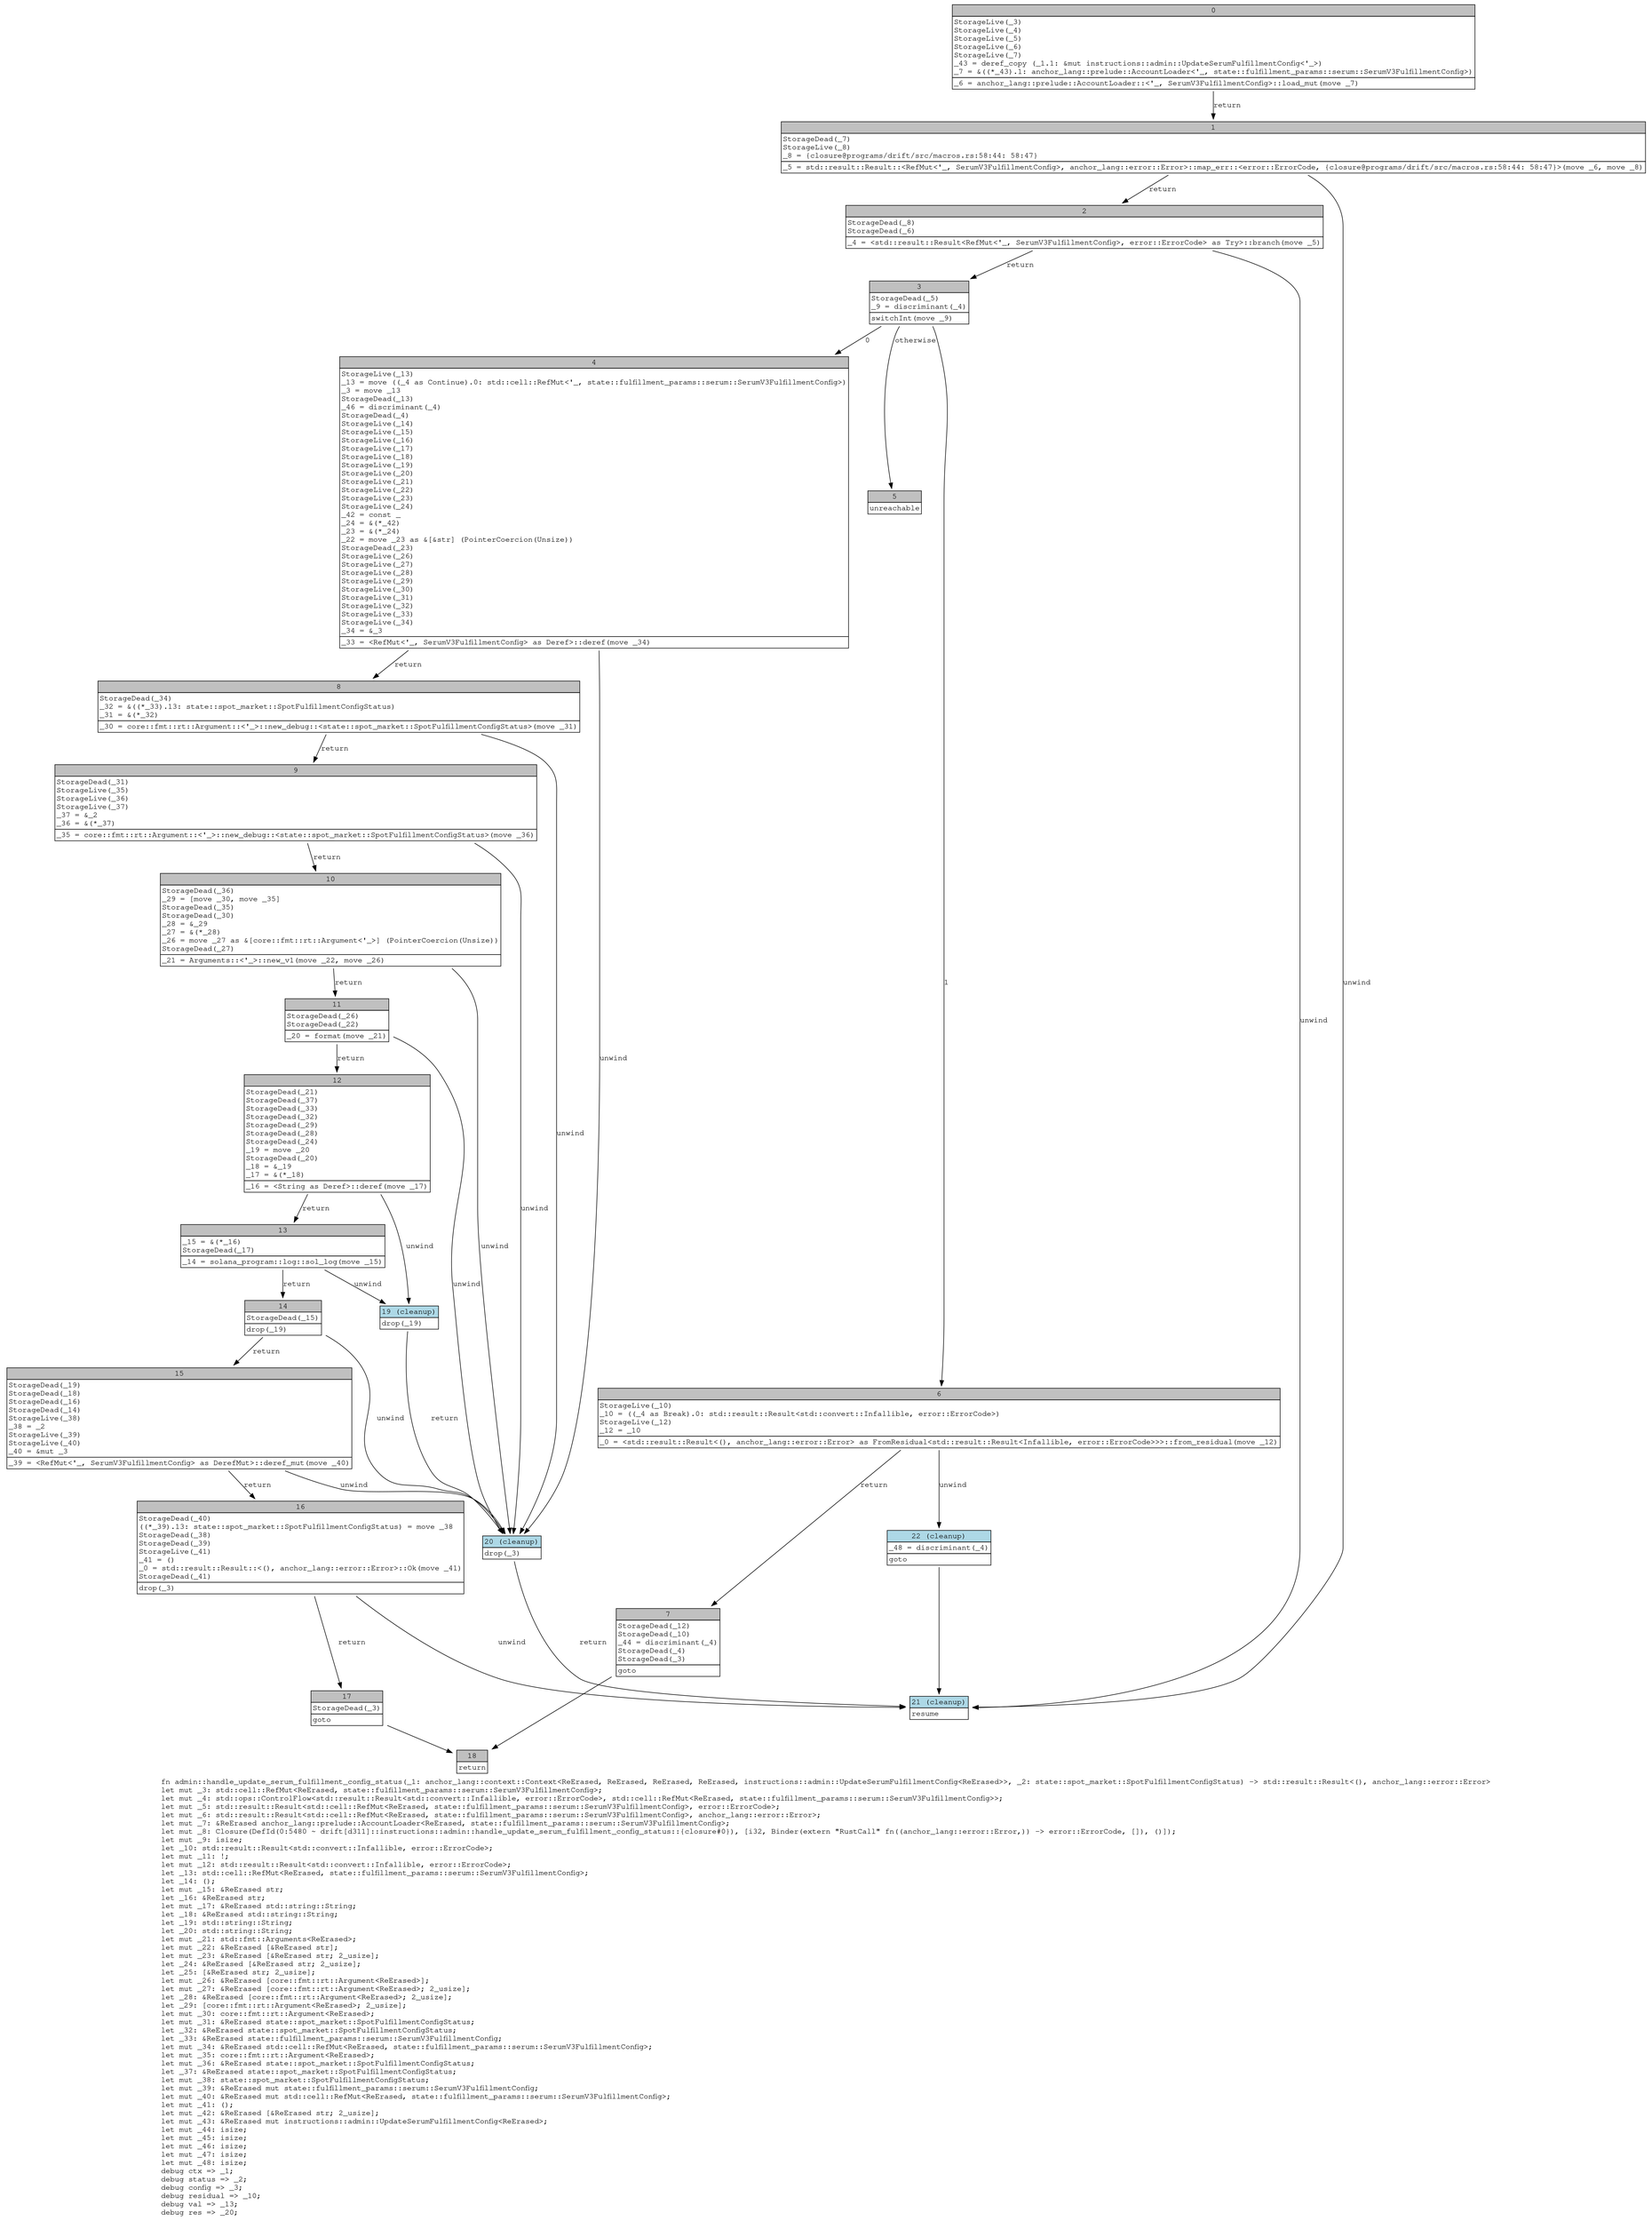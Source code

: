 digraph Mir_0_1075 {
    graph [fontname="Courier, monospace"];
    node [fontname="Courier, monospace"];
    edge [fontname="Courier, monospace"];
    label=<fn admin::handle_update_serum_fulfillment_config_status(_1: anchor_lang::context::Context&lt;ReErased, ReErased, ReErased, ReErased, instructions::admin::UpdateSerumFulfillmentConfig&lt;ReErased&gt;&gt;, _2: state::spot_market::SpotFulfillmentConfigStatus) -&gt; std::result::Result&lt;(), anchor_lang::error::Error&gt;<br align="left"/>let mut _3: std::cell::RefMut&lt;ReErased, state::fulfillment_params::serum::SerumV3FulfillmentConfig&gt;;<br align="left"/>let mut _4: std::ops::ControlFlow&lt;std::result::Result&lt;std::convert::Infallible, error::ErrorCode&gt;, std::cell::RefMut&lt;ReErased, state::fulfillment_params::serum::SerumV3FulfillmentConfig&gt;&gt;;<br align="left"/>let mut _5: std::result::Result&lt;std::cell::RefMut&lt;ReErased, state::fulfillment_params::serum::SerumV3FulfillmentConfig&gt;, error::ErrorCode&gt;;<br align="left"/>let mut _6: std::result::Result&lt;std::cell::RefMut&lt;ReErased, state::fulfillment_params::serum::SerumV3FulfillmentConfig&gt;, anchor_lang::error::Error&gt;;<br align="left"/>let mut _7: &amp;ReErased anchor_lang::prelude::AccountLoader&lt;ReErased, state::fulfillment_params::serum::SerumV3FulfillmentConfig&gt;;<br align="left"/>let mut _8: Closure(DefId(0:5480 ~ drift[d311]::instructions::admin::handle_update_serum_fulfillment_config_status::{closure#0}), [i32, Binder(extern &quot;RustCall&quot; fn((anchor_lang::error::Error,)) -&gt; error::ErrorCode, []), ()]);<br align="left"/>let mut _9: isize;<br align="left"/>let _10: std::result::Result&lt;std::convert::Infallible, error::ErrorCode&gt;;<br align="left"/>let mut _11: !;<br align="left"/>let mut _12: std::result::Result&lt;std::convert::Infallible, error::ErrorCode&gt;;<br align="left"/>let _13: std::cell::RefMut&lt;ReErased, state::fulfillment_params::serum::SerumV3FulfillmentConfig&gt;;<br align="left"/>let _14: ();<br align="left"/>let mut _15: &amp;ReErased str;<br align="left"/>let _16: &amp;ReErased str;<br align="left"/>let mut _17: &amp;ReErased std::string::String;<br align="left"/>let _18: &amp;ReErased std::string::String;<br align="left"/>let _19: std::string::String;<br align="left"/>let _20: std::string::String;<br align="left"/>let mut _21: std::fmt::Arguments&lt;ReErased&gt;;<br align="left"/>let mut _22: &amp;ReErased [&amp;ReErased str];<br align="left"/>let mut _23: &amp;ReErased [&amp;ReErased str; 2_usize];<br align="left"/>let _24: &amp;ReErased [&amp;ReErased str; 2_usize];<br align="left"/>let _25: [&amp;ReErased str; 2_usize];<br align="left"/>let mut _26: &amp;ReErased [core::fmt::rt::Argument&lt;ReErased&gt;];<br align="left"/>let mut _27: &amp;ReErased [core::fmt::rt::Argument&lt;ReErased&gt;; 2_usize];<br align="left"/>let _28: &amp;ReErased [core::fmt::rt::Argument&lt;ReErased&gt;; 2_usize];<br align="left"/>let _29: [core::fmt::rt::Argument&lt;ReErased&gt;; 2_usize];<br align="left"/>let mut _30: core::fmt::rt::Argument&lt;ReErased&gt;;<br align="left"/>let mut _31: &amp;ReErased state::spot_market::SpotFulfillmentConfigStatus;<br align="left"/>let _32: &amp;ReErased state::spot_market::SpotFulfillmentConfigStatus;<br align="left"/>let _33: &amp;ReErased state::fulfillment_params::serum::SerumV3FulfillmentConfig;<br align="left"/>let mut _34: &amp;ReErased std::cell::RefMut&lt;ReErased, state::fulfillment_params::serum::SerumV3FulfillmentConfig&gt;;<br align="left"/>let mut _35: core::fmt::rt::Argument&lt;ReErased&gt;;<br align="left"/>let mut _36: &amp;ReErased state::spot_market::SpotFulfillmentConfigStatus;<br align="left"/>let _37: &amp;ReErased state::spot_market::SpotFulfillmentConfigStatus;<br align="left"/>let mut _38: state::spot_market::SpotFulfillmentConfigStatus;<br align="left"/>let mut _39: &amp;ReErased mut state::fulfillment_params::serum::SerumV3FulfillmentConfig;<br align="left"/>let mut _40: &amp;ReErased mut std::cell::RefMut&lt;ReErased, state::fulfillment_params::serum::SerumV3FulfillmentConfig&gt;;<br align="left"/>let mut _41: ();<br align="left"/>let mut _42: &amp;ReErased [&amp;ReErased str; 2_usize];<br align="left"/>let mut _43: &amp;ReErased mut instructions::admin::UpdateSerumFulfillmentConfig&lt;ReErased&gt;;<br align="left"/>let mut _44: isize;<br align="left"/>let mut _45: isize;<br align="left"/>let mut _46: isize;<br align="left"/>let mut _47: isize;<br align="left"/>let mut _48: isize;<br align="left"/>debug ctx =&gt; _1;<br align="left"/>debug status =&gt; _2;<br align="left"/>debug config =&gt; _3;<br align="left"/>debug residual =&gt; _10;<br align="left"/>debug val =&gt; _13;<br align="left"/>debug res =&gt; _20;<br align="left"/>>;
    bb0__0_1075 [shape="none", label=<<table border="0" cellborder="1" cellspacing="0"><tr><td bgcolor="gray" align="center" colspan="1">0</td></tr><tr><td align="left" balign="left">StorageLive(_3)<br/>StorageLive(_4)<br/>StorageLive(_5)<br/>StorageLive(_6)<br/>StorageLive(_7)<br/>_43 = deref_copy (_1.1: &amp;mut instructions::admin::UpdateSerumFulfillmentConfig&lt;'_&gt;)<br/>_7 = &amp;((*_43).1: anchor_lang::prelude::AccountLoader&lt;'_, state::fulfillment_params::serum::SerumV3FulfillmentConfig&gt;)<br/></td></tr><tr><td align="left">_6 = anchor_lang::prelude::AccountLoader::&lt;'_, SerumV3FulfillmentConfig&gt;::load_mut(move _7)</td></tr></table>>];
    bb1__0_1075 [shape="none", label=<<table border="0" cellborder="1" cellspacing="0"><tr><td bgcolor="gray" align="center" colspan="1">1</td></tr><tr><td align="left" balign="left">StorageDead(_7)<br/>StorageLive(_8)<br/>_8 = {closure@programs/drift/src/macros.rs:58:44: 58:47}<br/></td></tr><tr><td align="left">_5 = std::result::Result::&lt;RefMut&lt;'_, SerumV3FulfillmentConfig&gt;, anchor_lang::error::Error&gt;::map_err::&lt;error::ErrorCode, {closure@programs/drift/src/macros.rs:58:44: 58:47}&gt;(move _6, move _8)</td></tr></table>>];
    bb2__0_1075 [shape="none", label=<<table border="0" cellborder="1" cellspacing="0"><tr><td bgcolor="gray" align="center" colspan="1">2</td></tr><tr><td align="left" balign="left">StorageDead(_8)<br/>StorageDead(_6)<br/></td></tr><tr><td align="left">_4 = &lt;std::result::Result&lt;RefMut&lt;'_, SerumV3FulfillmentConfig&gt;, error::ErrorCode&gt; as Try&gt;::branch(move _5)</td></tr></table>>];
    bb3__0_1075 [shape="none", label=<<table border="0" cellborder="1" cellspacing="0"><tr><td bgcolor="gray" align="center" colspan="1">3</td></tr><tr><td align="left" balign="left">StorageDead(_5)<br/>_9 = discriminant(_4)<br/></td></tr><tr><td align="left">switchInt(move _9)</td></tr></table>>];
    bb4__0_1075 [shape="none", label=<<table border="0" cellborder="1" cellspacing="0"><tr><td bgcolor="gray" align="center" colspan="1">4</td></tr><tr><td align="left" balign="left">StorageLive(_13)<br/>_13 = move ((_4 as Continue).0: std::cell::RefMut&lt;'_, state::fulfillment_params::serum::SerumV3FulfillmentConfig&gt;)<br/>_3 = move _13<br/>StorageDead(_13)<br/>_46 = discriminant(_4)<br/>StorageDead(_4)<br/>StorageLive(_14)<br/>StorageLive(_15)<br/>StorageLive(_16)<br/>StorageLive(_17)<br/>StorageLive(_18)<br/>StorageLive(_19)<br/>StorageLive(_20)<br/>StorageLive(_21)<br/>StorageLive(_22)<br/>StorageLive(_23)<br/>StorageLive(_24)<br/>_42 = const _<br/>_24 = &amp;(*_42)<br/>_23 = &amp;(*_24)<br/>_22 = move _23 as &amp;[&amp;str] (PointerCoercion(Unsize))<br/>StorageDead(_23)<br/>StorageLive(_26)<br/>StorageLive(_27)<br/>StorageLive(_28)<br/>StorageLive(_29)<br/>StorageLive(_30)<br/>StorageLive(_31)<br/>StorageLive(_32)<br/>StorageLive(_33)<br/>StorageLive(_34)<br/>_34 = &amp;_3<br/></td></tr><tr><td align="left">_33 = &lt;RefMut&lt;'_, SerumV3FulfillmentConfig&gt; as Deref&gt;::deref(move _34)</td></tr></table>>];
    bb5__0_1075 [shape="none", label=<<table border="0" cellborder="1" cellspacing="0"><tr><td bgcolor="gray" align="center" colspan="1">5</td></tr><tr><td align="left">unreachable</td></tr></table>>];
    bb6__0_1075 [shape="none", label=<<table border="0" cellborder="1" cellspacing="0"><tr><td bgcolor="gray" align="center" colspan="1">6</td></tr><tr><td align="left" balign="left">StorageLive(_10)<br/>_10 = ((_4 as Break).0: std::result::Result&lt;std::convert::Infallible, error::ErrorCode&gt;)<br/>StorageLive(_12)<br/>_12 = _10<br/></td></tr><tr><td align="left">_0 = &lt;std::result::Result&lt;(), anchor_lang::error::Error&gt; as FromResidual&lt;std::result::Result&lt;Infallible, error::ErrorCode&gt;&gt;&gt;::from_residual(move _12)</td></tr></table>>];
    bb7__0_1075 [shape="none", label=<<table border="0" cellborder="1" cellspacing="0"><tr><td bgcolor="gray" align="center" colspan="1">7</td></tr><tr><td align="left" balign="left">StorageDead(_12)<br/>StorageDead(_10)<br/>_44 = discriminant(_4)<br/>StorageDead(_4)<br/>StorageDead(_3)<br/></td></tr><tr><td align="left">goto</td></tr></table>>];
    bb8__0_1075 [shape="none", label=<<table border="0" cellborder="1" cellspacing="0"><tr><td bgcolor="gray" align="center" colspan="1">8</td></tr><tr><td align="left" balign="left">StorageDead(_34)<br/>_32 = &amp;((*_33).13: state::spot_market::SpotFulfillmentConfigStatus)<br/>_31 = &amp;(*_32)<br/></td></tr><tr><td align="left">_30 = core::fmt::rt::Argument::&lt;'_&gt;::new_debug::&lt;state::spot_market::SpotFulfillmentConfigStatus&gt;(move _31)</td></tr></table>>];
    bb9__0_1075 [shape="none", label=<<table border="0" cellborder="1" cellspacing="0"><tr><td bgcolor="gray" align="center" colspan="1">9</td></tr><tr><td align="left" balign="left">StorageDead(_31)<br/>StorageLive(_35)<br/>StorageLive(_36)<br/>StorageLive(_37)<br/>_37 = &amp;_2<br/>_36 = &amp;(*_37)<br/></td></tr><tr><td align="left">_35 = core::fmt::rt::Argument::&lt;'_&gt;::new_debug::&lt;state::spot_market::SpotFulfillmentConfigStatus&gt;(move _36)</td></tr></table>>];
    bb10__0_1075 [shape="none", label=<<table border="0" cellborder="1" cellspacing="0"><tr><td bgcolor="gray" align="center" colspan="1">10</td></tr><tr><td align="left" balign="left">StorageDead(_36)<br/>_29 = [move _30, move _35]<br/>StorageDead(_35)<br/>StorageDead(_30)<br/>_28 = &amp;_29<br/>_27 = &amp;(*_28)<br/>_26 = move _27 as &amp;[core::fmt::rt::Argument&lt;'_&gt;] (PointerCoercion(Unsize))<br/>StorageDead(_27)<br/></td></tr><tr><td align="left">_21 = Arguments::&lt;'_&gt;::new_v1(move _22, move _26)</td></tr></table>>];
    bb11__0_1075 [shape="none", label=<<table border="0" cellborder="1" cellspacing="0"><tr><td bgcolor="gray" align="center" colspan="1">11</td></tr><tr><td align="left" balign="left">StorageDead(_26)<br/>StorageDead(_22)<br/></td></tr><tr><td align="left">_20 = format(move _21)</td></tr></table>>];
    bb12__0_1075 [shape="none", label=<<table border="0" cellborder="1" cellspacing="0"><tr><td bgcolor="gray" align="center" colspan="1">12</td></tr><tr><td align="left" balign="left">StorageDead(_21)<br/>StorageDead(_37)<br/>StorageDead(_33)<br/>StorageDead(_32)<br/>StorageDead(_29)<br/>StorageDead(_28)<br/>StorageDead(_24)<br/>_19 = move _20<br/>StorageDead(_20)<br/>_18 = &amp;_19<br/>_17 = &amp;(*_18)<br/></td></tr><tr><td align="left">_16 = &lt;String as Deref&gt;::deref(move _17)</td></tr></table>>];
    bb13__0_1075 [shape="none", label=<<table border="0" cellborder="1" cellspacing="0"><tr><td bgcolor="gray" align="center" colspan="1">13</td></tr><tr><td align="left" balign="left">_15 = &amp;(*_16)<br/>StorageDead(_17)<br/></td></tr><tr><td align="left">_14 = solana_program::log::sol_log(move _15)</td></tr></table>>];
    bb14__0_1075 [shape="none", label=<<table border="0" cellborder="1" cellspacing="0"><tr><td bgcolor="gray" align="center" colspan="1">14</td></tr><tr><td align="left" balign="left">StorageDead(_15)<br/></td></tr><tr><td align="left">drop(_19)</td></tr></table>>];
    bb15__0_1075 [shape="none", label=<<table border="0" cellborder="1" cellspacing="0"><tr><td bgcolor="gray" align="center" colspan="1">15</td></tr><tr><td align="left" balign="left">StorageDead(_19)<br/>StorageDead(_18)<br/>StorageDead(_16)<br/>StorageDead(_14)<br/>StorageLive(_38)<br/>_38 = _2<br/>StorageLive(_39)<br/>StorageLive(_40)<br/>_40 = &amp;mut _3<br/></td></tr><tr><td align="left">_39 = &lt;RefMut&lt;'_, SerumV3FulfillmentConfig&gt; as DerefMut&gt;::deref_mut(move _40)</td></tr></table>>];
    bb16__0_1075 [shape="none", label=<<table border="0" cellborder="1" cellspacing="0"><tr><td bgcolor="gray" align="center" colspan="1">16</td></tr><tr><td align="left" balign="left">StorageDead(_40)<br/>((*_39).13: state::spot_market::SpotFulfillmentConfigStatus) = move _38<br/>StorageDead(_38)<br/>StorageDead(_39)<br/>StorageLive(_41)<br/>_41 = ()<br/>_0 = std::result::Result::&lt;(), anchor_lang::error::Error&gt;::Ok(move _41)<br/>StorageDead(_41)<br/></td></tr><tr><td align="left">drop(_3)</td></tr></table>>];
    bb17__0_1075 [shape="none", label=<<table border="0" cellborder="1" cellspacing="0"><tr><td bgcolor="gray" align="center" colspan="1">17</td></tr><tr><td align="left" balign="left">StorageDead(_3)<br/></td></tr><tr><td align="left">goto</td></tr></table>>];
    bb18__0_1075 [shape="none", label=<<table border="0" cellborder="1" cellspacing="0"><tr><td bgcolor="gray" align="center" colspan="1">18</td></tr><tr><td align="left">return</td></tr></table>>];
    bb19__0_1075 [shape="none", label=<<table border="0" cellborder="1" cellspacing="0"><tr><td bgcolor="lightblue" align="center" colspan="1">19 (cleanup)</td></tr><tr><td align="left">drop(_19)</td></tr></table>>];
    bb20__0_1075 [shape="none", label=<<table border="0" cellborder="1" cellspacing="0"><tr><td bgcolor="lightblue" align="center" colspan="1">20 (cleanup)</td></tr><tr><td align="left">drop(_3)</td></tr></table>>];
    bb21__0_1075 [shape="none", label=<<table border="0" cellborder="1" cellspacing="0"><tr><td bgcolor="lightblue" align="center" colspan="1">21 (cleanup)</td></tr><tr><td align="left">resume</td></tr></table>>];
    bb22__0_1075 [shape="none", label=<<table border="0" cellborder="1" cellspacing="0"><tr><td bgcolor="lightblue" align="center" colspan="1">22 (cleanup)</td></tr><tr><td align="left" balign="left">_48 = discriminant(_4)<br/></td></tr><tr><td align="left">goto</td></tr></table>>];
    bb0__0_1075 -> bb1__0_1075 [label="return"];
    bb1__0_1075 -> bb2__0_1075 [label="return"];
    bb1__0_1075 -> bb21__0_1075 [label="unwind"];
    bb2__0_1075 -> bb3__0_1075 [label="return"];
    bb2__0_1075 -> bb21__0_1075 [label="unwind"];
    bb3__0_1075 -> bb4__0_1075 [label="0"];
    bb3__0_1075 -> bb6__0_1075 [label="1"];
    bb3__0_1075 -> bb5__0_1075 [label="otherwise"];
    bb4__0_1075 -> bb8__0_1075 [label="return"];
    bb4__0_1075 -> bb20__0_1075 [label="unwind"];
    bb6__0_1075 -> bb7__0_1075 [label="return"];
    bb6__0_1075 -> bb22__0_1075 [label="unwind"];
    bb7__0_1075 -> bb18__0_1075 [label=""];
    bb8__0_1075 -> bb9__0_1075 [label="return"];
    bb8__0_1075 -> bb20__0_1075 [label="unwind"];
    bb9__0_1075 -> bb10__0_1075 [label="return"];
    bb9__0_1075 -> bb20__0_1075 [label="unwind"];
    bb10__0_1075 -> bb11__0_1075 [label="return"];
    bb10__0_1075 -> bb20__0_1075 [label="unwind"];
    bb11__0_1075 -> bb12__0_1075 [label="return"];
    bb11__0_1075 -> bb20__0_1075 [label="unwind"];
    bb12__0_1075 -> bb13__0_1075 [label="return"];
    bb12__0_1075 -> bb19__0_1075 [label="unwind"];
    bb13__0_1075 -> bb14__0_1075 [label="return"];
    bb13__0_1075 -> bb19__0_1075 [label="unwind"];
    bb14__0_1075 -> bb15__0_1075 [label="return"];
    bb14__0_1075 -> bb20__0_1075 [label="unwind"];
    bb15__0_1075 -> bb16__0_1075 [label="return"];
    bb15__0_1075 -> bb20__0_1075 [label="unwind"];
    bb16__0_1075 -> bb17__0_1075 [label="return"];
    bb16__0_1075 -> bb21__0_1075 [label="unwind"];
    bb17__0_1075 -> bb18__0_1075 [label=""];
    bb19__0_1075 -> bb20__0_1075 [label="return"];
    bb20__0_1075 -> bb21__0_1075 [label="return"];
    bb22__0_1075 -> bb21__0_1075 [label=""];
}
